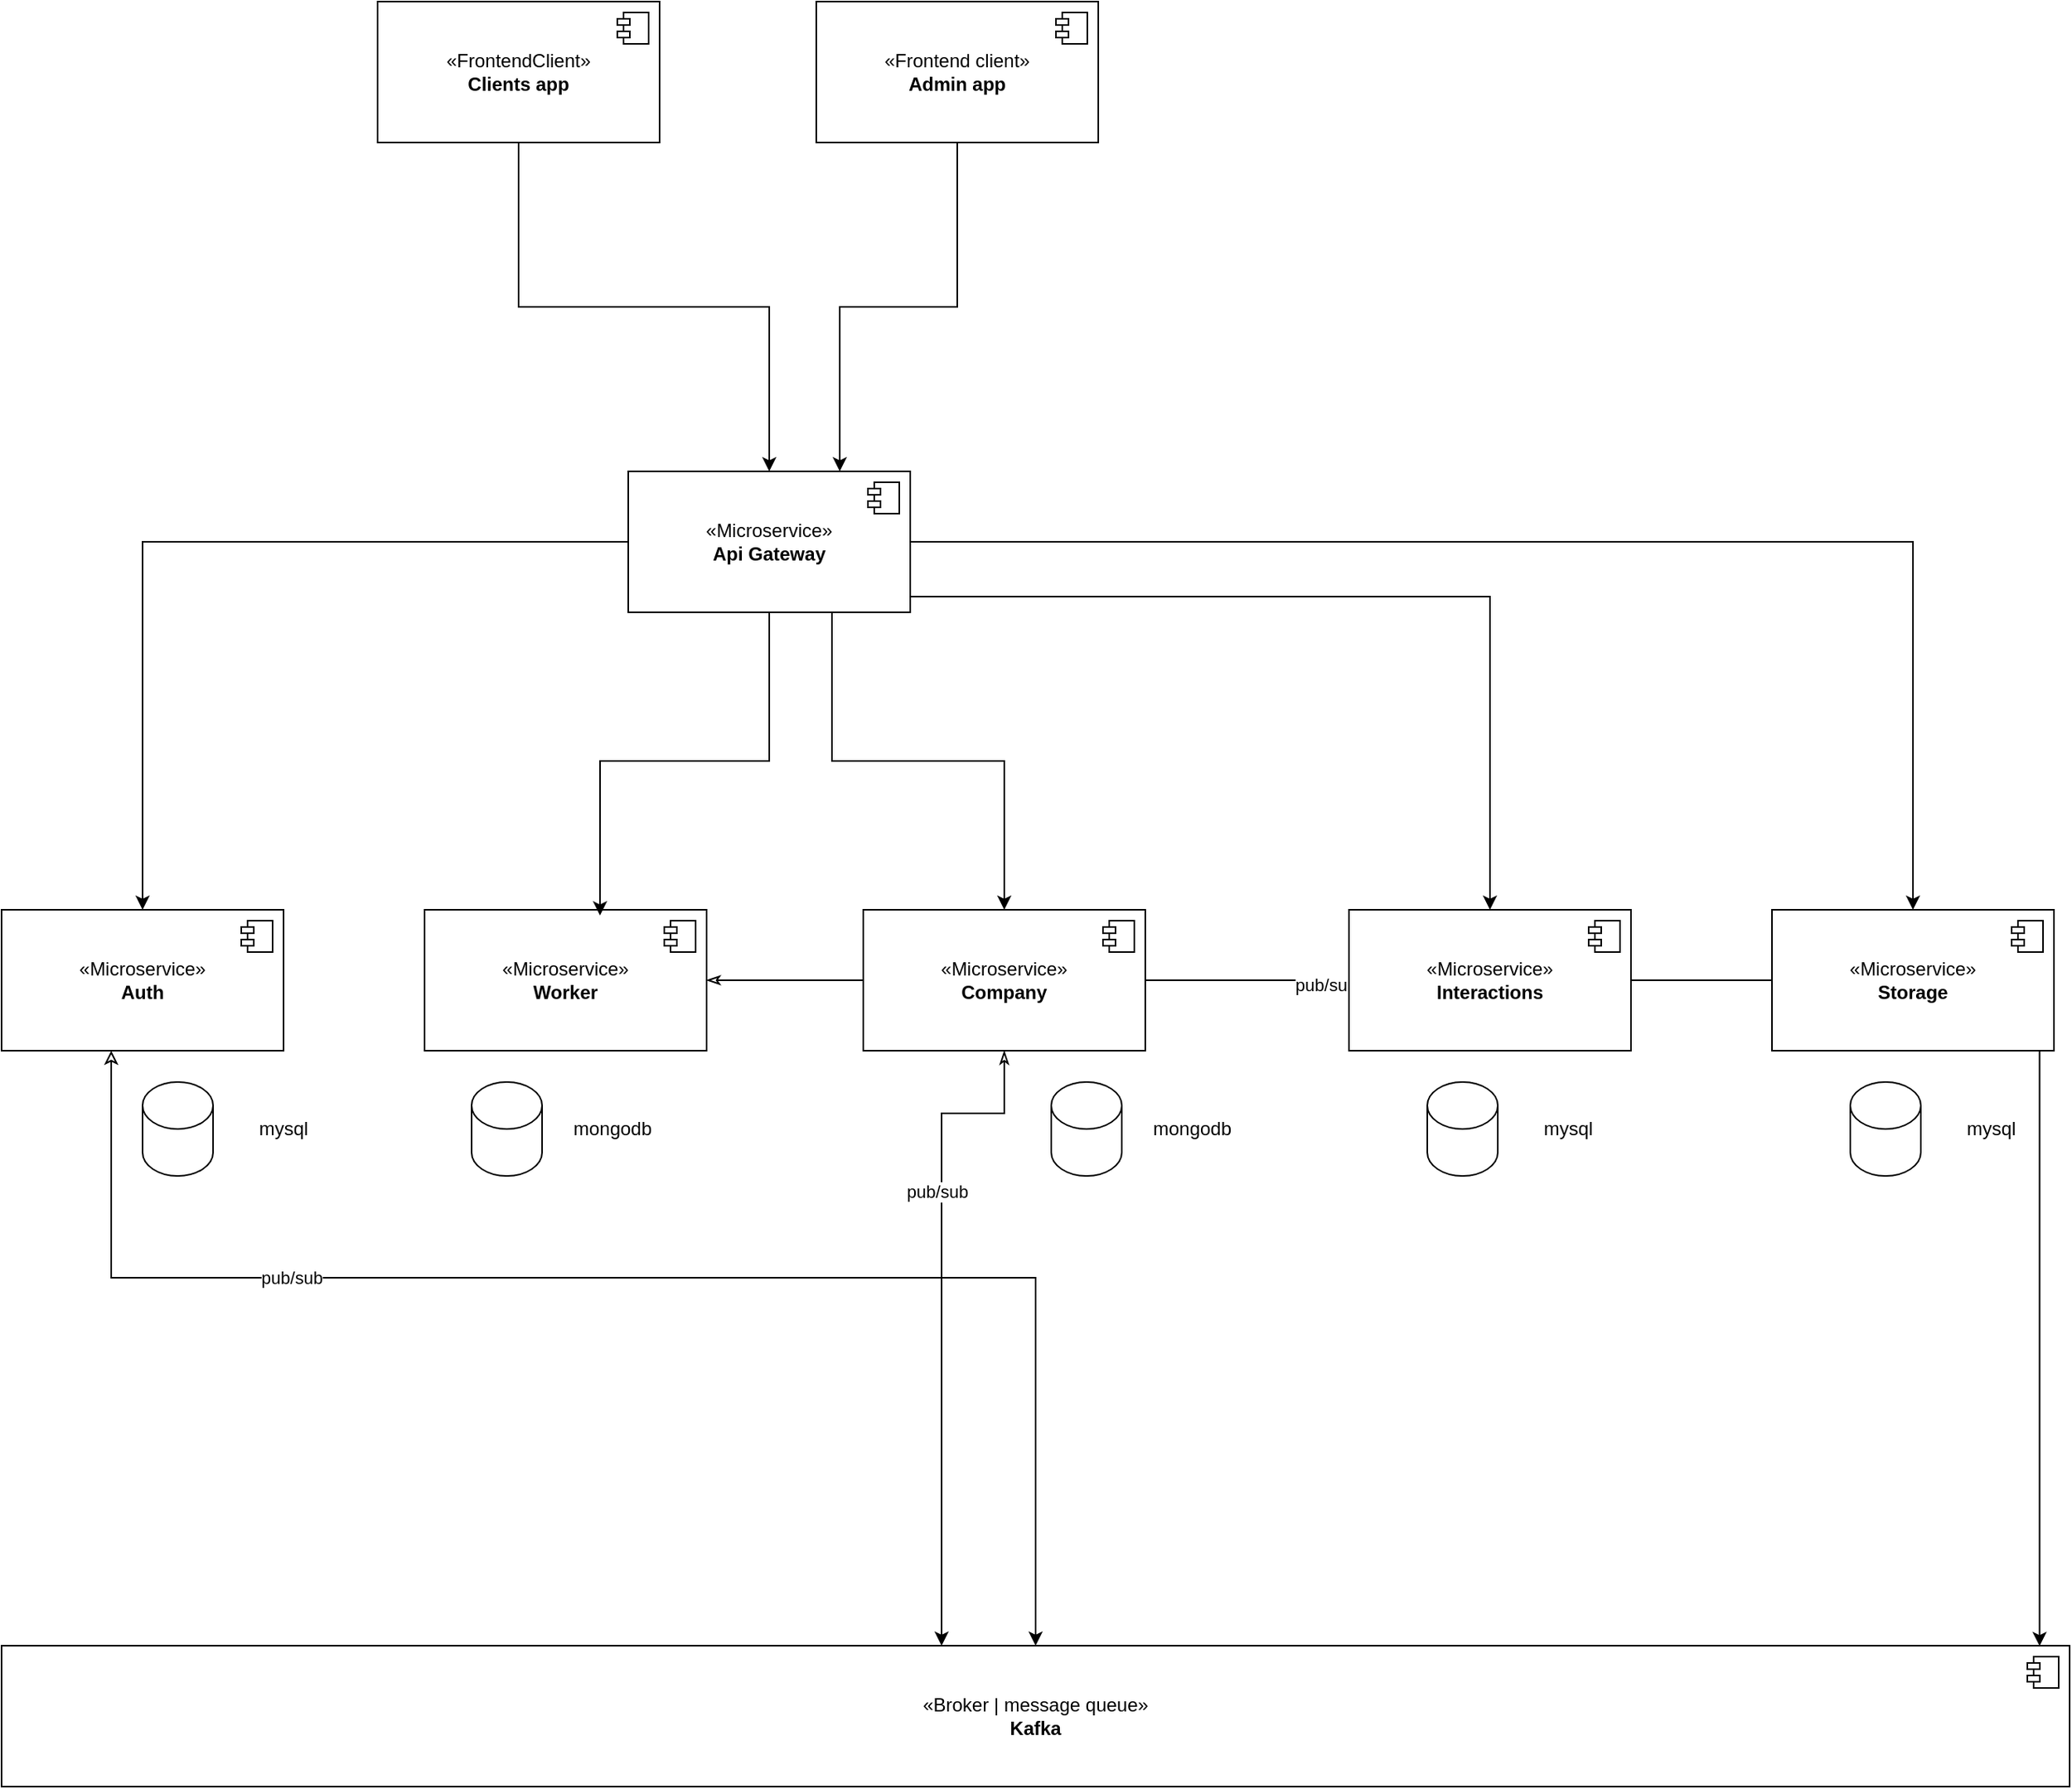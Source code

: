 <mxfile version="21.2.9" type="github">
  <diagram name="Page-1" id="Kv_a7wYcTD_mvLx6k0sK">
    <mxGraphModel dx="2625" dy="2377" grid="1" gridSize="10" guides="1" tooltips="1" connect="1" arrows="1" fold="1" page="1" pageScale="1" pageWidth="827" pageHeight="1169" math="0" shadow="0">
      <root>
        <mxCell id="0" />
        <mxCell id="1" parent="0" />
        <mxCell id="caiXQSe67OJi1p_gfBw7-14" style="edgeStyle=orthogonalEdgeStyle;rounded=0;orthogonalLoop=1;jettySize=auto;html=1;entryX=0.39;entryY=-0.34;entryDx=0;entryDy=0;entryPerimeter=0;startArrow=classicThin;startFill=0;" edge="1" parent="1" source="caiXQSe67OJi1p_gfBw7-1" target="caiXQSe67OJi1p_gfBw7-12">
          <mxGeometry relative="1" as="geometry" />
        </mxCell>
        <mxCell id="caiXQSe67OJi1p_gfBw7-18" value="pub/sub" style="edgeLabel;html=1;align=center;verticalAlign=middle;resizable=0;points=[];" vertex="1" connectable="0" parent="caiXQSe67OJi1p_gfBw7-14">
          <mxGeometry x="-0.381" y="-3" relative="1" as="geometry">
            <mxPoint as="offset" />
          </mxGeometry>
        </mxCell>
        <mxCell id="caiXQSe67OJi1p_gfBw7-1" value="«Microservice»&lt;br&gt;&lt;b&gt;Worker&lt;/b&gt;" style="html=1;dropTarget=0;whiteSpace=wrap;" vertex="1" parent="1">
          <mxGeometry x="370" y="300" width="180" height="90" as="geometry" />
        </mxCell>
        <mxCell id="caiXQSe67OJi1p_gfBw7-2" value="" style="shape=module;jettyWidth=8;jettyHeight=4;" vertex="1" parent="caiXQSe67OJi1p_gfBw7-1">
          <mxGeometry x="1" width="20" height="20" relative="1" as="geometry">
            <mxPoint x="-27" y="7" as="offset" />
          </mxGeometry>
        </mxCell>
        <mxCell id="caiXQSe67OJi1p_gfBw7-44" style="edgeStyle=orthogonalEdgeStyle;rounded=0;orthogonalLoop=1;jettySize=auto;html=1;" edge="1" parent="1" source="caiXQSe67OJi1p_gfBw7-3" target="caiXQSe67OJi1p_gfBw7-5">
          <mxGeometry relative="1" as="geometry" />
        </mxCell>
        <mxCell id="caiXQSe67OJi1p_gfBw7-45" style="edgeStyle=orthogonalEdgeStyle;rounded=0;orthogonalLoop=1;jettySize=auto;html=1;entryX=0.622;entryY=0.04;entryDx=0;entryDy=0;entryPerimeter=0;" edge="1" parent="1" source="caiXQSe67OJi1p_gfBw7-3" target="caiXQSe67OJi1p_gfBw7-1">
          <mxGeometry relative="1" as="geometry" />
        </mxCell>
        <mxCell id="caiXQSe67OJi1p_gfBw7-46" style="edgeStyle=orthogonalEdgeStyle;rounded=0;orthogonalLoop=1;jettySize=auto;html=1;" edge="1" parent="1" source="caiXQSe67OJi1p_gfBw7-3" target="caiXQSe67OJi1p_gfBw7-7">
          <mxGeometry relative="1" as="geometry">
            <Array as="points">
              <mxPoint x="630" y="205" />
              <mxPoint x="740" y="205" />
            </Array>
          </mxGeometry>
        </mxCell>
        <mxCell id="caiXQSe67OJi1p_gfBw7-47" style="edgeStyle=orthogonalEdgeStyle;rounded=0;orthogonalLoop=1;jettySize=auto;html=1;" edge="1" parent="1" source="caiXQSe67OJi1p_gfBw7-3" target="caiXQSe67OJi1p_gfBw7-9">
          <mxGeometry relative="1" as="geometry">
            <Array as="points">
              <mxPoint x="1050" y="100" />
            </Array>
          </mxGeometry>
        </mxCell>
        <mxCell id="caiXQSe67OJi1p_gfBw7-48" style="edgeStyle=orthogonalEdgeStyle;rounded=0;orthogonalLoop=1;jettySize=auto;html=1;" edge="1" parent="1" source="caiXQSe67OJi1p_gfBw7-3" target="caiXQSe67OJi1p_gfBw7-34">
          <mxGeometry relative="1" as="geometry" />
        </mxCell>
        <mxCell id="caiXQSe67OJi1p_gfBw7-3" value="«Microservice»&lt;br&gt;&lt;b&gt;Api Gateway&lt;/b&gt;" style="html=1;dropTarget=0;whiteSpace=wrap;" vertex="1" parent="1">
          <mxGeometry x="500" y="20" width="180" height="90" as="geometry" />
        </mxCell>
        <mxCell id="caiXQSe67OJi1p_gfBw7-4" value="" style="shape=module;jettyWidth=8;jettyHeight=4;" vertex="1" parent="caiXQSe67OJi1p_gfBw7-3">
          <mxGeometry x="1" width="20" height="20" relative="1" as="geometry">
            <mxPoint x="-27" y="7" as="offset" />
          </mxGeometry>
        </mxCell>
        <mxCell id="caiXQSe67OJi1p_gfBw7-13" style="edgeStyle=orthogonalEdgeStyle;rounded=0;orthogonalLoop=1;jettySize=auto;html=1;startArrow=classic;startFill=0;" edge="1" parent="1" source="caiXQSe67OJi1p_gfBw7-5" target="caiXQSe67OJi1p_gfBw7-11">
          <mxGeometry relative="1" as="geometry">
            <Array as="points">
              <mxPoint x="170" y="535" />
            </Array>
          </mxGeometry>
        </mxCell>
        <mxCell id="caiXQSe67OJi1p_gfBw7-17" value="pub/sub" style="edgeLabel;html=1;align=center;verticalAlign=middle;resizable=0;points=[];" vertex="1" connectable="0" parent="caiXQSe67OJi1p_gfBw7-13">
          <mxGeometry x="-0.464" relative="1" as="geometry">
            <mxPoint as="offset" />
          </mxGeometry>
        </mxCell>
        <mxCell id="caiXQSe67OJi1p_gfBw7-5" value="«Microservice»&lt;br&gt;&lt;b&gt;Auth&lt;/b&gt;" style="html=1;dropTarget=0;whiteSpace=wrap;" vertex="1" parent="1">
          <mxGeometry x="100" y="300" width="180" height="90" as="geometry" />
        </mxCell>
        <mxCell id="caiXQSe67OJi1p_gfBw7-6" value="" style="shape=module;jettyWidth=8;jettyHeight=4;" vertex="1" parent="caiXQSe67OJi1p_gfBw7-5">
          <mxGeometry x="1" width="20" height="20" relative="1" as="geometry">
            <mxPoint x="-27" y="7" as="offset" />
          </mxGeometry>
        </mxCell>
        <mxCell id="caiXQSe67OJi1p_gfBw7-7" value="«Microservice»&lt;br&gt;&lt;b&gt;Company&lt;/b&gt;" style="html=1;dropTarget=0;whiteSpace=wrap;" vertex="1" parent="1">
          <mxGeometry x="650" y="300" width="180" height="90" as="geometry" />
        </mxCell>
        <mxCell id="caiXQSe67OJi1p_gfBw7-8" value="" style="shape=module;jettyWidth=8;jettyHeight=4;" vertex="1" parent="caiXQSe67OJi1p_gfBw7-7">
          <mxGeometry x="1" width="20" height="20" relative="1" as="geometry">
            <mxPoint x="-27" y="7" as="offset" />
          </mxGeometry>
        </mxCell>
        <mxCell id="caiXQSe67OJi1p_gfBw7-9" value="«Microservice»&lt;br&gt;&lt;b&gt;Interactions&lt;/b&gt;" style="html=1;dropTarget=0;whiteSpace=wrap;" vertex="1" parent="1">
          <mxGeometry x="960" y="300" width="180" height="90" as="geometry" />
        </mxCell>
        <mxCell id="caiXQSe67OJi1p_gfBw7-10" value="" style="shape=module;jettyWidth=8;jettyHeight=4;" vertex="1" parent="caiXQSe67OJi1p_gfBw7-9">
          <mxGeometry x="1" width="20" height="20" relative="1" as="geometry">
            <mxPoint x="-27" y="7" as="offset" />
          </mxGeometry>
        </mxCell>
        <mxCell id="caiXQSe67OJi1p_gfBw7-11" value="«Broker | message queue»&lt;br&gt;&lt;b&gt;Kafka&lt;/b&gt;" style="html=1;dropTarget=0;whiteSpace=wrap;" vertex="1" parent="1">
          <mxGeometry x="100" y="770" width="1320" height="90" as="geometry" />
        </mxCell>
        <mxCell id="caiXQSe67OJi1p_gfBw7-12" value="" style="shape=module;jettyWidth=8;jettyHeight=4;" vertex="1" parent="caiXQSe67OJi1p_gfBw7-11">
          <mxGeometry x="1" width="20" height="20" relative="1" as="geometry">
            <mxPoint x="-27" y="7" as="offset" />
          </mxGeometry>
        </mxCell>
        <mxCell id="caiXQSe67OJi1p_gfBw7-19" style="edgeStyle=orthogonalEdgeStyle;rounded=0;orthogonalLoop=1;jettySize=auto;html=1;startArrow=classicThin;startFill=0;" edge="1" parent="1" source="caiXQSe67OJi1p_gfBw7-7" target="caiXQSe67OJi1p_gfBw7-11">
          <mxGeometry relative="1" as="geometry">
            <mxPoint x="770" y="405" as="sourcePoint" />
            <mxPoint x="761" y="585" as="targetPoint" />
            <Array as="points">
              <mxPoint x="740" y="430" />
              <mxPoint x="700" y="430" />
              <mxPoint x="700" y="815" />
            </Array>
          </mxGeometry>
        </mxCell>
        <mxCell id="caiXQSe67OJi1p_gfBw7-20" value="pub/sub" style="edgeLabel;html=1;align=center;verticalAlign=middle;resizable=0;points=[];" vertex="1" connectable="0" parent="caiXQSe67OJi1p_gfBw7-19">
          <mxGeometry x="-0.381" y="-3" relative="1" as="geometry">
            <mxPoint as="offset" />
          </mxGeometry>
        </mxCell>
        <mxCell id="caiXQSe67OJi1p_gfBw7-22" value="" style="shape=cylinder3;whiteSpace=wrap;html=1;boundedLbl=1;backgroundOutline=1;size=15;" vertex="1" parent="1">
          <mxGeometry x="400" y="410" width="45" height="60" as="geometry" />
        </mxCell>
        <mxCell id="caiXQSe67OJi1p_gfBw7-23" value="mongodb" style="text;html=1;strokeColor=none;fillColor=none;align=center;verticalAlign=middle;whiteSpace=wrap;rounded=0;" vertex="1" parent="1">
          <mxGeometry x="460" y="425" width="60" height="30" as="geometry" />
        </mxCell>
        <mxCell id="caiXQSe67OJi1p_gfBw7-24" value="" style="shape=cylinder3;whiteSpace=wrap;html=1;boundedLbl=1;backgroundOutline=1;size=15;" vertex="1" parent="1">
          <mxGeometry x="190" y="410" width="45" height="60" as="geometry" />
        </mxCell>
        <mxCell id="caiXQSe67OJi1p_gfBw7-25" value="mysql" style="text;html=1;strokeColor=none;fillColor=none;align=center;verticalAlign=middle;whiteSpace=wrap;rounded=0;" vertex="1" parent="1">
          <mxGeometry x="250" y="425" width="60" height="30" as="geometry" />
        </mxCell>
        <mxCell id="caiXQSe67OJi1p_gfBw7-27" value="" style="shape=cylinder3;whiteSpace=wrap;html=1;boundedLbl=1;backgroundOutline=1;size=15;" vertex="1" parent="1">
          <mxGeometry x="770" y="410" width="45" height="60" as="geometry" />
        </mxCell>
        <mxCell id="caiXQSe67OJi1p_gfBw7-28" value="mongodb" style="text;html=1;strokeColor=none;fillColor=none;align=center;verticalAlign=middle;whiteSpace=wrap;rounded=0;" vertex="1" parent="1">
          <mxGeometry x="830" y="425" width="60" height="30" as="geometry" />
        </mxCell>
        <mxCell id="caiXQSe67OJi1p_gfBw7-32" value="" style="shape=cylinder3;whiteSpace=wrap;html=1;boundedLbl=1;backgroundOutline=1;size=15;" vertex="1" parent="1">
          <mxGeometry x="1010" y="410" width="45" height="60" as="geometry" />
        </mxCell>
        <mxCell id="caiXQSe67OJi1p_gfBw7-33" value="mysql" style="text;html=1;strokeColor=none;fillColor=none;align=center;verticalAlign=middle;whiteSpace=wrap;rounded=0;" vertex="1" parent="1">
          <mxGeometry x="1070" y="425" width="60" height="30" as="geometry" />
        </mxCell>
        <mxCell id="caiXQSe67OJi1p_gfBw7-34" value="«Microservice»&lt;br&gt;&lt;b&gt;Storage&lt;/b&gt;" style="html=1;dropTarget=0;whiteSpace=wrap;" vertex="1" parent="1">
          <mxGeometry x="1230" y="300" width="180" height="90" as="geometry" />
        </mxCell>
        <mxCell id="caiXQSe67OJi1p_gfBw7-35" value="" style="shape=module;jettyWidth=8;jettyHeight=4;" vertex="1" parent="caiXQSe67OJi1p_gfBw7-34">
          <mxGeometry x="1" width="20" height="20" relative="1" as="geometry">
            <mxPoint x="-27" y="7" as="offset" />
          </mxGeometry>
        </mxCell>
        <mxCell id="caiXQSe67OJi1p_gfBw7-36" value="" style="shape=cylinder3;whiteSpace=wrap;html=1;boundedLbl=1;backgroundOutline=1;size=15;" vertex="1" parent="1">
          <mxGeometry x="1280" y="410" width="45" height="60" as="geometry" />
        </mxCell>
        <mxCell id="caiXQSe67OJi1p_gfBw7-37" value="mysql" style="text;html=1;strokeColor=none;fillColor=none;align=center;verticalAlign=middle;whiteSpace=wrap;rounded=0;" vertex="1" parent="1">
          <mxGeometry x="1340" y="425" width="60" height="30" as="geometry" />
        </mxCell>
        <mxCell id="caiXQSe67OJi1p_gfBw7-42" style="edgeStyle=orthogonalEdgeStyle;rounded=0;orthogonalLoop=1;jettySize=auto;html=1;" edge="1" parent="1" source="caiXQSe67OJi1p_gfBw7-38" target="caiXQSe67OJi1p_gfBw7-3">
          <mxGeometry relative="1" as="geometry" />
        </mxCell>
        <mxCell id="caiXQSe67OJi1p_gfBw7-38" value="«FrontendClient»&lt;br&gt;&lt;b&gt;Clients app&lt;/b&gt;" style="html=1;dropTarget=0;whiteSpace=wrap;" vertex="1" parent="1">
          <mxGeometry x="340" y="-280" width="180" height="90" as="geometry" />
        </mxCell>
        <mxCell id="caiXQSe67OJi1p_gfBw7-39" value="" style="shape=module;jettyWidth=8;jettyHeight=4;" vertex="1" parent="caiXQSe67OJi1p_gfBw7-38">
          <mxGeometry x="1" width="20" height="20" relative="1" as="geometry">
            <mxPoint x="-27" y="7" as="offset" />
          </mxGeometry>
        </mxCell>
        <mxCell id="caiXQSe67OJi1p_gfBw7-43" style="edgeStyle=orthogonalEdgeStyle;rounded=0;orthogonalLoop=1;jettySize=auto;html=1;entryX=0.75;entryY=0;entryDx=0;entryDy=0;" edge="1" parent="1" source="caiXQSe67OJi1p_gfBw7-40" target="caiXQSe67OJi1p_gfBw7-3">
          <mxGeometry relative="1" as="geometry">
            <mxPoint x="630" y="-10" as="targetPoint" />
          </mxGeometry>
        </mxCell>
        <mxCell id="caiXQSe67OJi1p_gfBw7-40" value="«Frontend client»&lt;br&gt;&lt;b&gt;Admin app&lt;/b&gt;" style="html=1;dropTarget=0;whiteSpace=wrap;" vertex="1" parent="1">
          <mxGeometry x="620" y="-280" width="180" height="90" as="geometry" />
        </mxCell>
        <mxCell id="caiXQSe67OJi1p_gfBw7-41" value="" style="shape=module;jettyWidth=8;jettyHeight=4;" vertex="1" parent="caiXQSe67OJi1p_gfBw7-40">
          <mxGeometry x="1" width="20" height="20" relative="1" as="geometry">
            <mxPoint x="-27" y="7" as="offset" />
          </mxGeometry>
        </mxCell>
      </root>
    </mxGraphModel>
  </diagram>
</mxfile>
